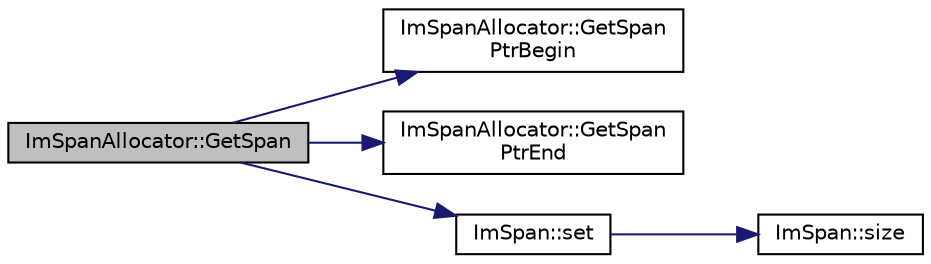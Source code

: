 digraph "ImSpanAllocator::GetSpan"
{
 // LATEX_PDF_SIZE
  edge [fontname="Helvetica",fontsize="10",labelfontname="Helvetica",labelfontsize="10"];
  node [fontname="Helvetica",fontsize="10",shape=record];
  rankdir="LR";
  Node1 [label="ImSpanAllocator::GetSpan",height=0.2,width=0.4,color="black", fillcolor="grey75", style="filled", fontcolor="black",tooltip=" "];
  Node1 -> Node2 [color="midnightblue",fontsize="10",style="solid"];
  Node2 [label="ImSpanAllocator::GetSpan\lPtrBegin",height=0.2,width=0.4,color="black", fillcolor="white", style="filled",URL="$struct_im_span_allocator.html#a3b876e03f356657b590cd211ebd7bc56",tooltip=" "];
  Node1 -> Node3 [color="midnightblue",fontsize="10",style="solid"];
  Node3 [label="ImSpanAllocator::GetSpan\lPtrEnd",height=0.2,width=0.4,color="black", fillcolor="white", style="filled",URL="$struct_im_span_allocator.html#a42d9ed4042297bb0b499825e48bde371",tooltip=" "];
  Node1 -> Node4 [color="midnightblue",fontsize="10",style="solid"];
  Node4 [label="ImSpan::set",height=0.2,width=0.4,color="black", fillcolor="white", style="filled",URL="$struct_im_span.html#a0c07dbc18bebd7d02ca1fb866861506a",tooltip=" "];
  Node4 -> Node5 [color="midnightblue",fontsize="10",style="solid"];
  Node5 [label="ImSpan::size",height=0.2,width=0.4,color="black", fillcolor="white", style="filled",URL="$struct_im_span.html#a88270b885861b27640003f6a8a3effa0",tooltip=" "];
}
